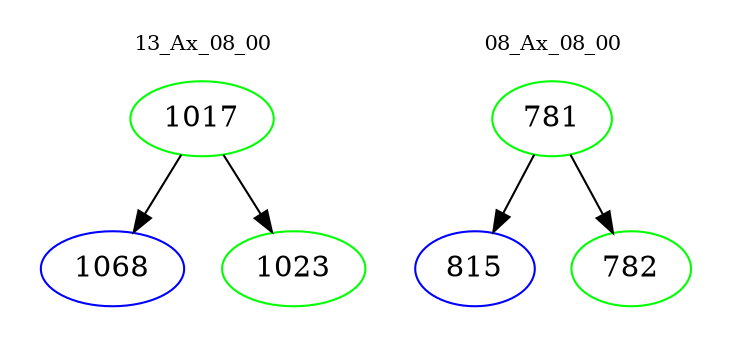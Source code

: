digraph{
subgraph cluster_0 {
color = white
label = "13_Ax_08_00";
fontsize=10;
T0_1017 [label="1017", color="green"]
T0_1017 -> T0_1068 [color="black"]
T0_1068 [label="1068", color="blue"]
T0_1017 -> T0_1023 [color="black"]
T0_1023 [label="1023", color="green"]
}
subgraph cluster_1 {
color = white
label = "08_Ax_08_00";
fontsize=10;
T1_781 [label="781", color="green"]
T1_781 -> T1_815 [color="black"]
T1_815 [label="815", color="blue"]
T1_781 -> T1_782 [color="black"]
T1_782 [label="782", color="green"]
}
}
